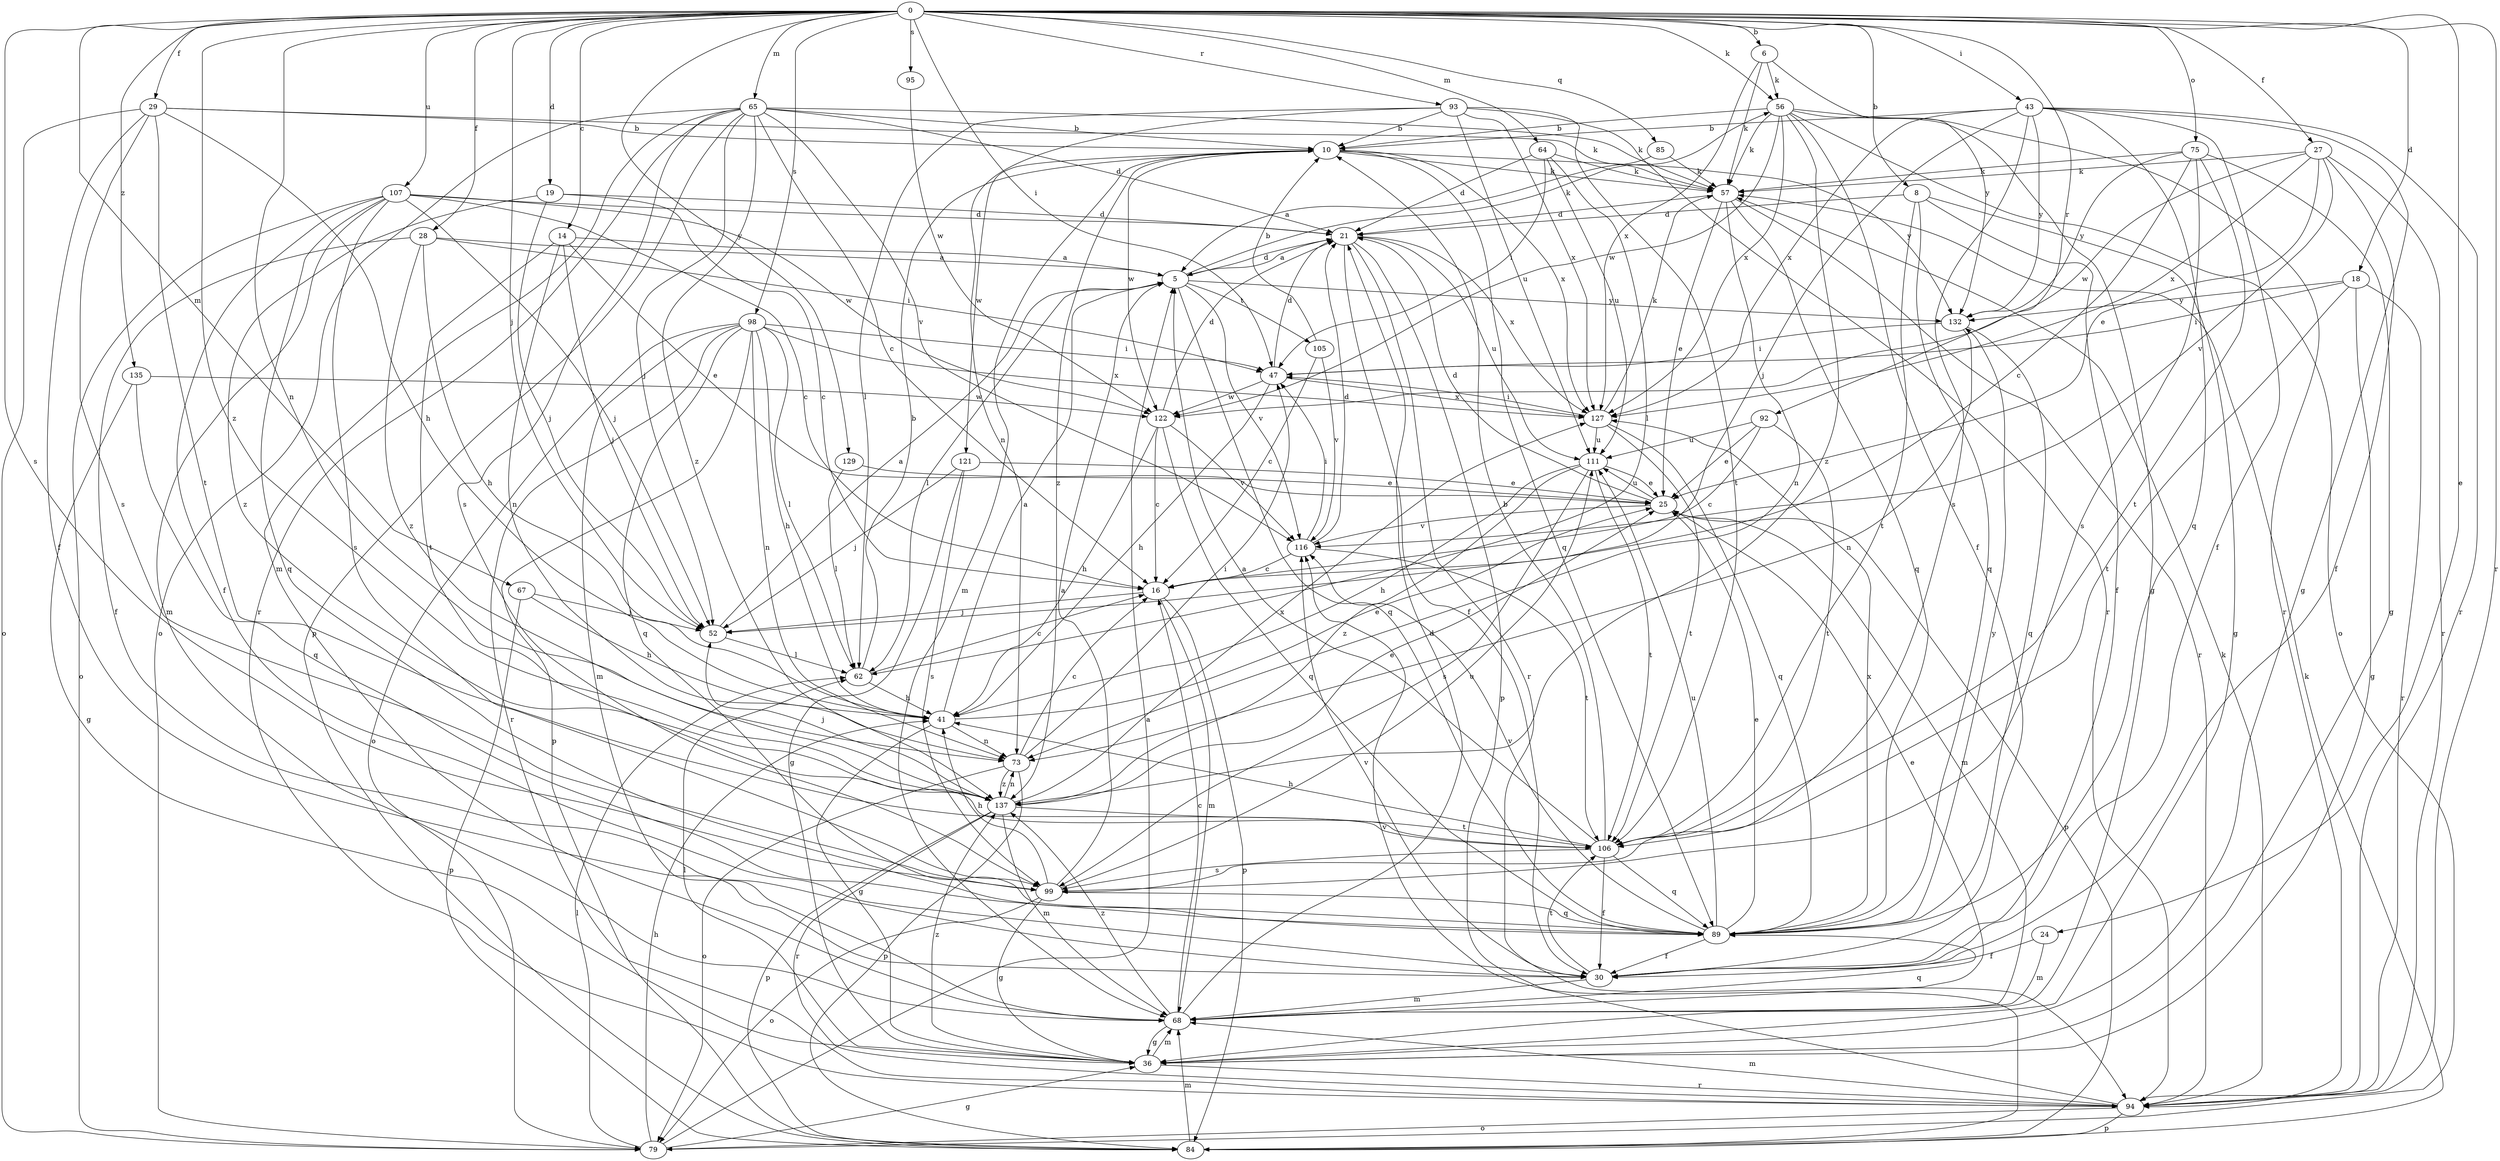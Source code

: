 strict digraph  {
0;
5;
6;
8;
10;
14;
16;
18;
19;
21;
24;
25;
27;
28;
29;
30;
36;
41;
43;
47;
52;
56;
57;
62;
64;
65;
67;
68;
73;
75;
79;
84;
85;
89;
92;
93;
94;
95;
98;
99;
105;
106;
107;
111;
116;
121;
122;
127;
129;
132;
135;
137;
0 -> 6  [label=b];
0 -> 8  [label=b];
0 -> 14  [label=c];
0 -> 18  [label=d];
0 -> 19  [label=d];
0 -> 24  [label=e];
0 -> 27  [label=f];
0 -> 28  [label=f];
0 -> 29  [label=f];
0 -> 43  [label=i];
0 -> 47  [label=i];
0 -> 52  [label=j];
0 -> 56  [label=k];
0 -> 64  [label=m];
0 -> 65  [label=m];
0 -> 67  [label=m];
0 -> 73  [label=n];
0 -> 75  [label=o];
0 -> 85  [label=q];
0 -> 92  [label=r];
0 -> 93  [label=r];
0 -> 94  [label=r];
0 -> 95  [label=s];
0 -> 98  [label=s];
0 -> 99  [label=s];
0 -> 107  [label=u];
0 -> 129  [label=y];
0 -> 135  [label=z];
0 -> 137  [label=z];
5 -> 21  [label=d];
5 -> 56  [label=k];
5 -> 62  [label=l];
5 -> 89  [label=q];
5 -> 105  [label=t];
5 -> 116  [label=v];
5 -> 132  [label=y];
6 -> 56  [label=k];
6 -> 57  [label=k];
6 -> 127  [label=x];
6 -> 132  [label=y];
8 -> 21  [label=d];
8 -> 30  [label=f];
8 -> 36  [label=g];
8 -> 89  [label=q];
8 -> 106  [label=t];
10 -> 57  [label=k];
10 -> 68  [label=m];
10 -> 89  [label=q];
10 -> 121  [label=w];
10 -> 122  [label=w];
10 -> 127  [label=x];
10 -> 132  [label=y];
10 -> 137  [label=z];
14 -> 5  [label=a];
14 -> 25  [label=e];
14 -> 52  [label=j];
14 -> 73  [label=n];
14 -> 106  [label=t];
16 -> 52  [label=j];
16 -> 68  [label=m];
16 -> 84  [label=p];
18 -> 36  [label=g];
18 -> 47  [label=i];
18 -> 94  [label=r];
18 -> 106  [label=t];
18 -> 132  [label=y];
19 -> 16  [label=c];
19 -> 21  [label=d];
19 -> 52  [label=j];
19 -> 137  [label=z];
21 -> 5  [label=a];
21 -> 30  [label=f];
21 -> 84  [label=p];
21 -> 94  [label=r];
21 -> 111  [label=u];
21 -> 127  [label=x];
24 -> 30  [label=f];
24 -> 68  [label=m];
25 -> 21  [label=d];
25 -> 68  [label=m];
25 -> 84  [label=p];
25 -> 111  [label=u];
25 -> 116  [label=v];
27 -> 25  [label=e];
27 -> 30  [label=f];
27 -> 57  [label=k];
27 -> 94  [label=r];
27 -> 116  [label=v];
27 -> 122  [label=w];
27 -> 127  [label=x];
28 -> 5  [label=a];
28 -> 30  [label=f];
28 -> 41  [label=h];
28 -> 47  [label=i];
28 -> 137  [label=z];
29 -> 10  [label=b];
29 -> 30  [label=f];
29 -> 41  [label=h];
29 -> 57  [label=k];
29 -> 79  [label=o];
29 -> 99  [label=s];
29 -> 106  [label=t];
30 -> 68  [label=m];
30 -> 106  [label=t];
30 -> 116  [label=v];
36 -> 62  [label=l];
36 -> 68  [label=m];
36 -> 94  [label=r];
36 -> 137  [label=z];
41 -> 5  [label=a];
41 -> 25  [label=e];
41 -> 36  [label=g];
41 -> 73  [label=n];
43 -> 10  [label=b];
43 -> 30  [label=f];
43 -> 36  [label=g];
43 -> 52  [label=j];
43 -> 89  [label=q];
43 -> 94  [label=r];
43 -> 99  [label=s];
43 -> 127  [label=x];
43 -> 132  [label=y];
47 -> 21  [label=d];
47 -> 41  [label=h];
47 -> 122  [label=w];
47 -> 127  [label=x];
52 -> 5  [label=a];
52 -> 62  [label=l];
56 -> 10  [label=b];
56 -> 30  [label=f];
56 -> 36  [label=g];
56 -> 57  [label=k];
56 -> 79  [label=o];
56 -> 94  [label=r];
56 -> 122  [label=w];
56 -> 127  [label=x];
56 -> 137  [label=z];
57 -> 21  [label=d];
57 -> 25  [label=e];
57 -> 73  [label=n];
57 -> 89  [label=q];
57 -> 94  [label=r];
62 -> 10  [label=b];
62 -> 16  [label=c];
62 -> 41  [label=h];
64 -> 21  [label=d];
64 -> 47  [label=i];
64 -> 57  [label=k];
64 -> 62  [label=l];
64 -> 111  [label=u];
65 -> 10  [label=b];
65 -> 16  [label=c];
65 -> 21  [label=d];
65 -> 52  [label=j];
65 -> 57  [label=k];
65 -> 68  [label=m];
65 -> 79  [label=o];
65 -> 84  [label=p];
65 -> 94  [label=r];
65 -> 99  [label=s];
65 -> 116  [label=v];
65 -> 137  [label=z];
67 -> 41  [label=h];
67 -> 52  [label=j];
67 -> 84  [label=p];
68 -> 16  [label=c];
68 -> 21  [label=d];
68 -> 25  [label=e];
68 -> 36  [label=g];
68 -> 89  [label=q];
68 -> 137  [label=z];
73 -> 16  [label=c];
73 -> 47  [label=i];
73 -> 79  [label=o];
73 -> 84  [label=p];
73 -> 137  [label=z];
75 -> 16  [label=c];
75 -> 36  [label=g];
75 -> 57  [label=k];
75 -> 99  [label=s];
75 -> 106  [label=t];
75 -> 132  [label=y];
79 -> 5  [label=a];
79 -> 36  [label=g];
79 -> 41  [label=h];
79 -> 62  [label=l];
84 -> 57  [label=k];
84 -> 68  [label=m];
85 -> 5  [label=a];
85 -> 57  [label=k];
89 -> 25  [label=e];
89 -> 30  [label=f];
89 -> 111  [label=u];
89 -> 116  [label=v];
89 -> 127  [label=x];
89 -> 132  [label=y];
92 -> 16  [label=c];
92 -> 25  [label=e];
92 -> 106  [label=t];
92 -> 111  [label=u];
93 -> 10  [label=b];
93 -> 62  [label=l];
93 -> 73  [label=n];
93 -> 94  [label=r];
93 -> 106  [label=t];
93 -> 111  [label=u];
93 -> 127  [label=x];
94 -> 57  [label=k];
94 -> 68  [label=m];
94 -> 79  [label=o];
94 -> 84  [label=p];
94 -> 116  [label=v];
95 -> 122  [label=w];
98 -> 41  [label=h];
98 -> 47  [label=i];
98 -> 62  [label=l];
98 -> 68  [label=m];
98 -> 73  [label=n];
98 -> 79  [label=o];
98 -> 84  [label=p];
98 -> 89  [label=q];
98 -> 94  [label=r];
98 -> 127  [label=x];
99 -> 5  [label=a];
99 -> 36  [label=g];
99 -> 41  [label=h];
99 -> 79  [label=o];
99 -> 89  [label=q];
99 -> 111  [label=u];
105 -> 10  [label=b];
105 -> 16  [label=c];
105 -> 116  [label=v];
106 -> 5  [label=a];
106 -> 10  [label=b];
106 -> 30  [label=f];
106 -> 41  [label=h];
106 -> 89  [label=q];
106 -> 99  [label=s];
107 -> 16  [label=c];
107 -> 21  [label=d];
107 -> 30  [label=f];
107 -> 52  [label=j];
107 -> 68  [label=m];
107 -> 79  [label=o];
107 -> 89  [label=q];
107 -> 99  [label=s];
107 -> 122  [label=w];
111 -> 25  [label=e];
111 -> 41  [label=h];
111 -> 99  [label=s];
111 -> 106  [label=t];
111 -> 137  [label=z];
116 -> 16  [label=c];
116 -> 21  [label=d];
116 -> 47  [label=i];
116 -> 106  [label=t];
121 -> 25  [label=e];
121 -> 36  [label=g];
121 -> 52  [label=j];
121 -> 99  [label=s];
122 -> 16  [label=c];
122 -> 21  [label=d];
122 -> 41  [label=h];
122 -> 89  [label=q];
122 -> 116  [label=v];
127 -> 47  [label=i];
127 -> 57  [label=k];
127 -> 89  [label=q];
127 -> 106  [label=t];
127 -> 111  [label=u];
129 -> 25  [label=e];
129 -> 62  [label=l];
132 -> 47  [label=i];
132 -> 73  [label=n];
132 -> 89  [label=q];
135 -> 36  [label=g];
135 -> 89  [label=q];
135 -> 122  [label=w];
137 -> 25  [label=e];
137 -> 52  [label=j];
137 -> 68  [label=m];
137 -> 73  [label=n];
137 -> 84  [label=p];
137 -> 94  [label=r];
137 -> 106  [label=t];
137 -> 127  [label=x];
}
